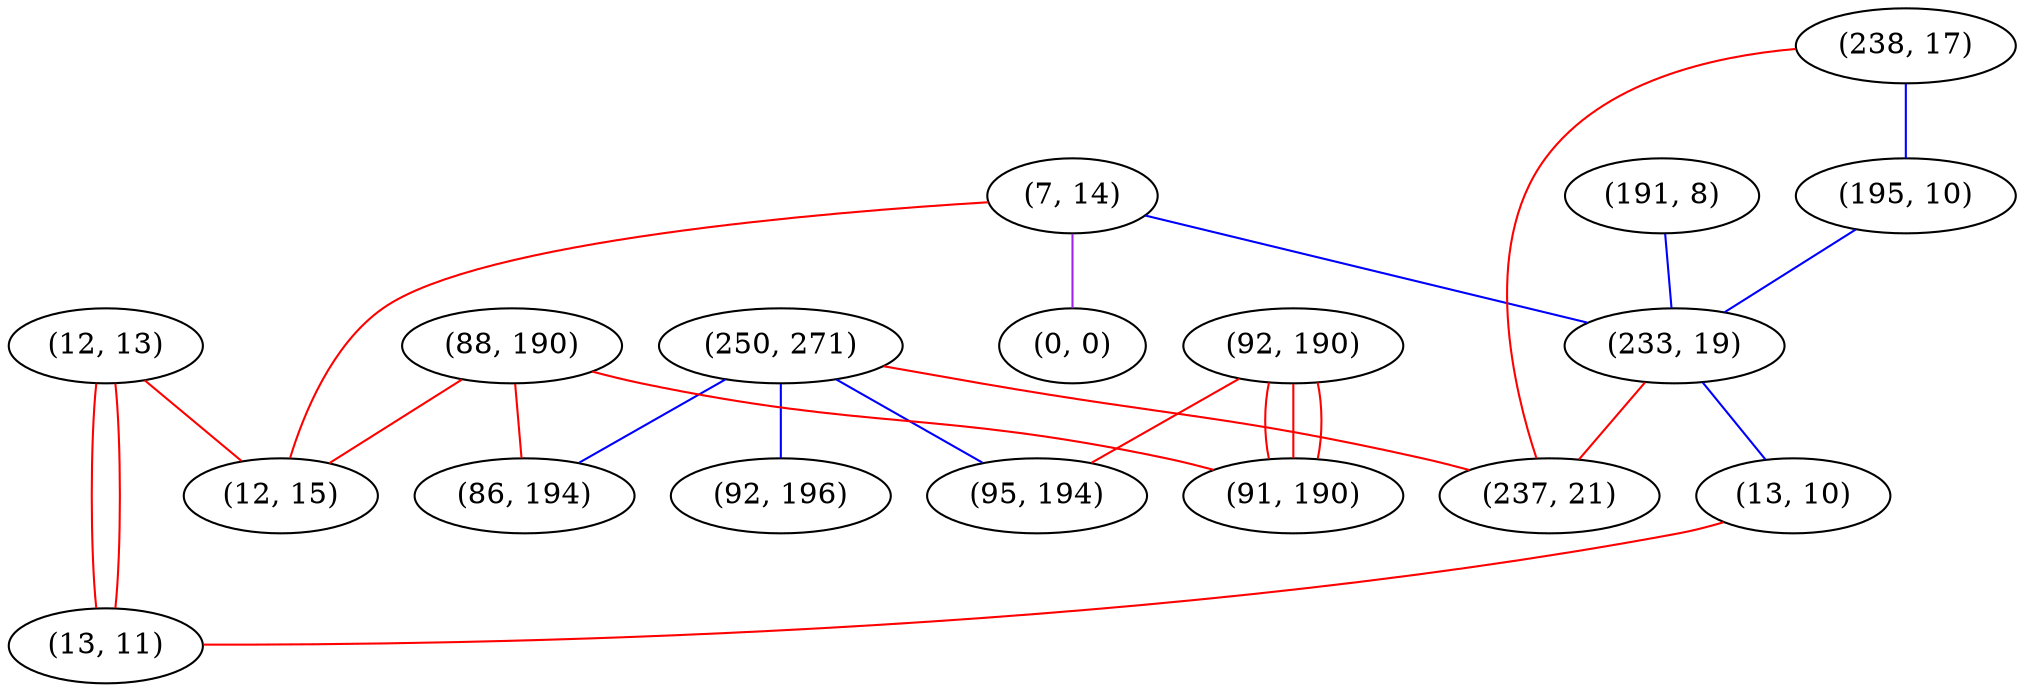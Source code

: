 graph "" {
"(250, 271)";
"(88, 190)";
"(7, 14)";
"(86, 194)";
"(191, 8)";
"(92, 190)";
"(12, 13)";
"(238, 17)";
"(195, 10)";
"(12, 15)";
"(0, 0)";
"(91, 190)";
"(92, 196)";
"(95, 194)";
"(233, 19)";
"(13, 10)";
"(237, 21)";
"(13, 11)";
"(250, 271)" -- "(92, 196)"  [color=blue, key=0, weight=3];
"(250, 271)" -- "(86, 194)"  [color=blue, key=0, weight=3];
"(250, 271)" -- "(237, 21)"  [color=red, key=0, weight=1];
"(250, 271)" -- "(95, 194)"  [color=blue, key=0, weight=3];
"(88, 190)" -- "(12, 15)"  [color=red, key=0, weight=1];
"(88, 190)" -- "(86, 194)"  [color=red, key=0, weight=1];
"(88, 190)" -- "(91, 190)"  [color=red, key=0, weight=1];
"(7, 14)" -- "(12, 15)"  [color=red, key=0, weight=1];
"(7, 14)" -- "(0, 0)"  [color=purple, key=0, weight=4];
"(7, 14)" -- "(233, 19)"  [color=blue, key=0, weight=3];
"(191, 8)" -- "(233, 19)"  [color=blue, key=0, weight=3];
"(92, 190)" -- "(95, 194)"  [color=red, key=0, weight=1];
"(92, 190)" -- "(91, 190)"  [color=red, key=0, weight=1];
"(92, 190)" -- "(91, 190)"  [color=red, key=1, weight=1];
"(92, 190)" -- "(91, 190)"  [color=red, key=2, weight=1];
"(12, 13)" -- "(12, 15)"  [color=red, key=0, weight=1];
"(12, 13)" -- "(13, 11)"  [color=red, key=0, weight=1];
"(12, 13)" -- "(13, 11)"  [color=red, key=1, weight=1];
"(238, 17)" -- "(195, 10)"  [color=blue, key=0, weight=3];
"(238, 17)" -- "(237, 21)"  [color=red, key=0, weight=1];
"(195, 10)" -- "(233, 19)"  [color=blue, key=0, weight=3];
"(233, 19)" -- "(13, 10)"  [color=blue, key=0, weight=3];
"(233, 19)" -- "(237, 21)"  [color=red, key=0, weight=1];
"(13, 10)" -- "(13, 11)"  [color=red, key=0, weight=1];
}
